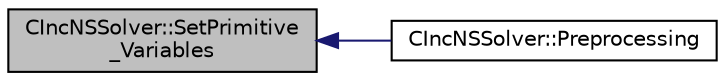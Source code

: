 digraph "CIncNSSolver::SetPrimitive_Variables"
{
  edge [fontname="Helvetica",fontsize="10",labelfontname="Helvetica",labelfontsize="10"];
  node [fontname="Helvetica",fontsize="10",shape=record];
  rankdir="LR";
  Node705 [label="CIncNSSolver::SetPrimitive\l_Variables",height=0.2,width=0.4,color="black", fillcolor="grey75", style="filled", fontcolor="black"];
  Node705 -> Node706 [dir="back",color="midnightblue",fontsize="10",style="solid",fontname="Helvetica"];
  Node706 [label="CIncNSSolver::Preprocessing",height=0.2,width=0.4,color="black", fillcolor="white", style="filled",URL="$class_c_inc_n_s_solver.html#ae84f6e86313acd1da80c505b4eab81e5",tooltip="Restart residual and compute gradients. "];
}

